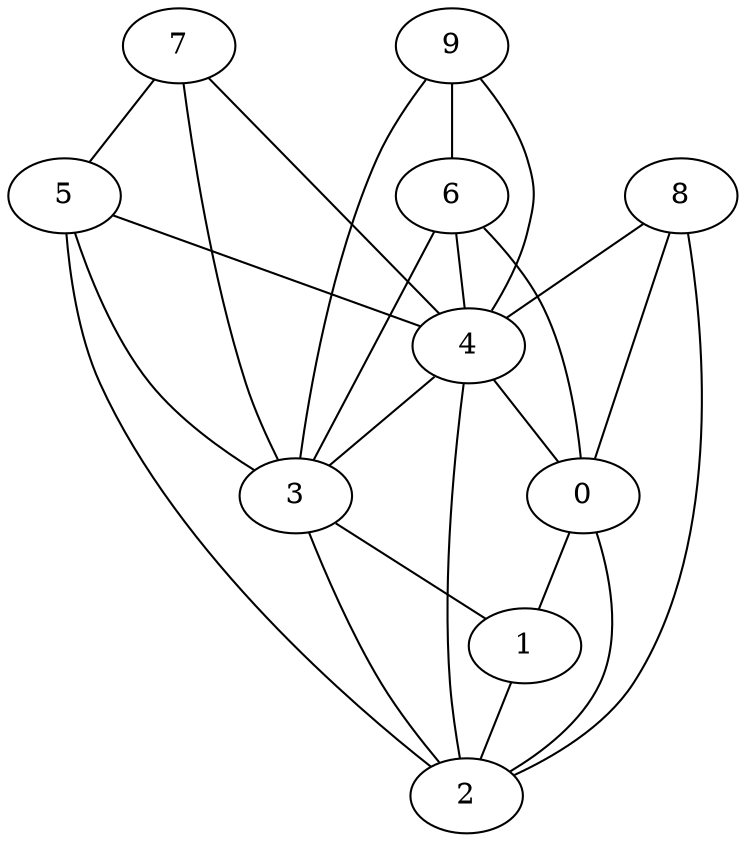 graph {
    0 [ label = "0" ]
    1 [ label = "1" ]
    2 [ label = "2" ]
    3 [ label = "3" ]
    4 [ label = "4" ]
    5 [ label = "5" ]
    6 [ label = "6" ]
    7 [ label = "7" ]
    8 [ label = "8" ]
    9 [ label = "9" ]
    0 -- 1 [ ]
    0 -- 2 [ ]
    1 -- 2 [ ]
    9 -- 6 [ ]
    3 -- 1 [ ]
    3 -- 2 [ ]
    4 -- 0 [ ]
    4 -- 2 [ ]
    4 -- 3 [ ]
    5 -- 2 [ ]
    5 -- 3 [ ]
    5 -- 4 [ ]
    6 -- 0 [ ]
    6 -- 3 [ ]
    6 -- 4 [ ]
    7 -- 3 [ ]
    7 -- 4 [ ]
    7 -- 5 [ ]
    8 -- 0 [ ]
    8 -- 2 [ ]
    8 -- 4 [ ]
    9 -- 3 [ ]
    9 -- 4 [ ]
}
